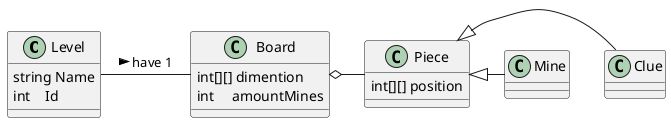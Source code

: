 @startuml minesfield
class Level {
    string Name
    int    Id
}
class Board {
    int[][] dimention
    int     amountMines
}
class Piece {
    int[][] position
}
class Clue
class Mine


Level - Board : have 1 >
Board o- Piece
Piece ^- Clue
Piece ^- Mine
@enduml